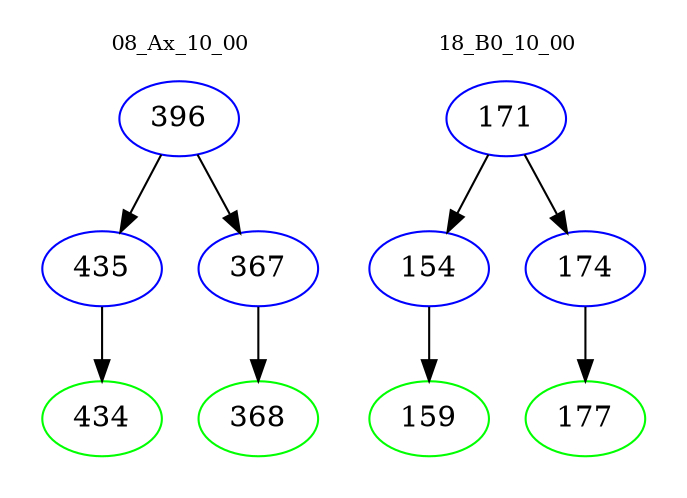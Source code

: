 digraph{
subgraph cluster_0 {
color = white
label = "08_Ax_10_00";
fontsize=10;
T0_396 [label="396", color="blue"]
T0_396 -> T0_435 [color="black"]
T0_435 [label="435", color="blue"]
T0_435 -> T0_434 [color="black"]
T0_434 [label="434", color="green"]
T0_396 -> T0_367 [color="black"]
T0_367 [label="367", color="blue"]
T0_367 -> T0_368 [color="black"]
T0_368 [label="368", color="green"]
}
subgraph cluster_1 {
color = white
label = "18_B0_10_00";
fontsize=10;
T1_171 [label="171", color="blue"]
T1_171 -> T1_154 [color="black"]
T1_154 [label="154", color="blue"]
T1_154 -> T1_159 [color="black"]
T1_159 [label="159", color="green"]
T1_171 -> T1_174 [color="black"]
T1_174 [label="174", color="blue"]
T1_174 -> T1_177 [color="black"]
T1_177 [label="177", color="green"]
}
}
